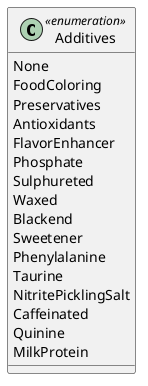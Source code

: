 @startuml

	class Additives << enumeration >> {
        None
        FoodColoring
        Preservatives
        Antioxidants
        FlavorEnhancer
        Phosphate
        Sulphureted
        Waxed
        Blackend
        Sweetener
        Phenylalanine
        Taurine
        NitritePicklingSalt
        Caffeinated
        Quinine
        MilkProtein
	}



@enduml

